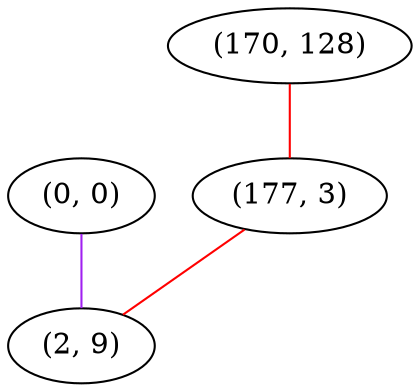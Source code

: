 graph "" {
"(0, 0)";
"(170, 128)";
"(177, 3)";
"(2, 9)";
"(0, 0)" -- "(2, 9)"  [color=purple, key=0, weight=4];
"(170, 128)" -- "(177, 3)"  [color=red, key=0, weight=1];
"(177, 3)" -- "(2, 9)"  [color=red, key=0, weight=1];
}
